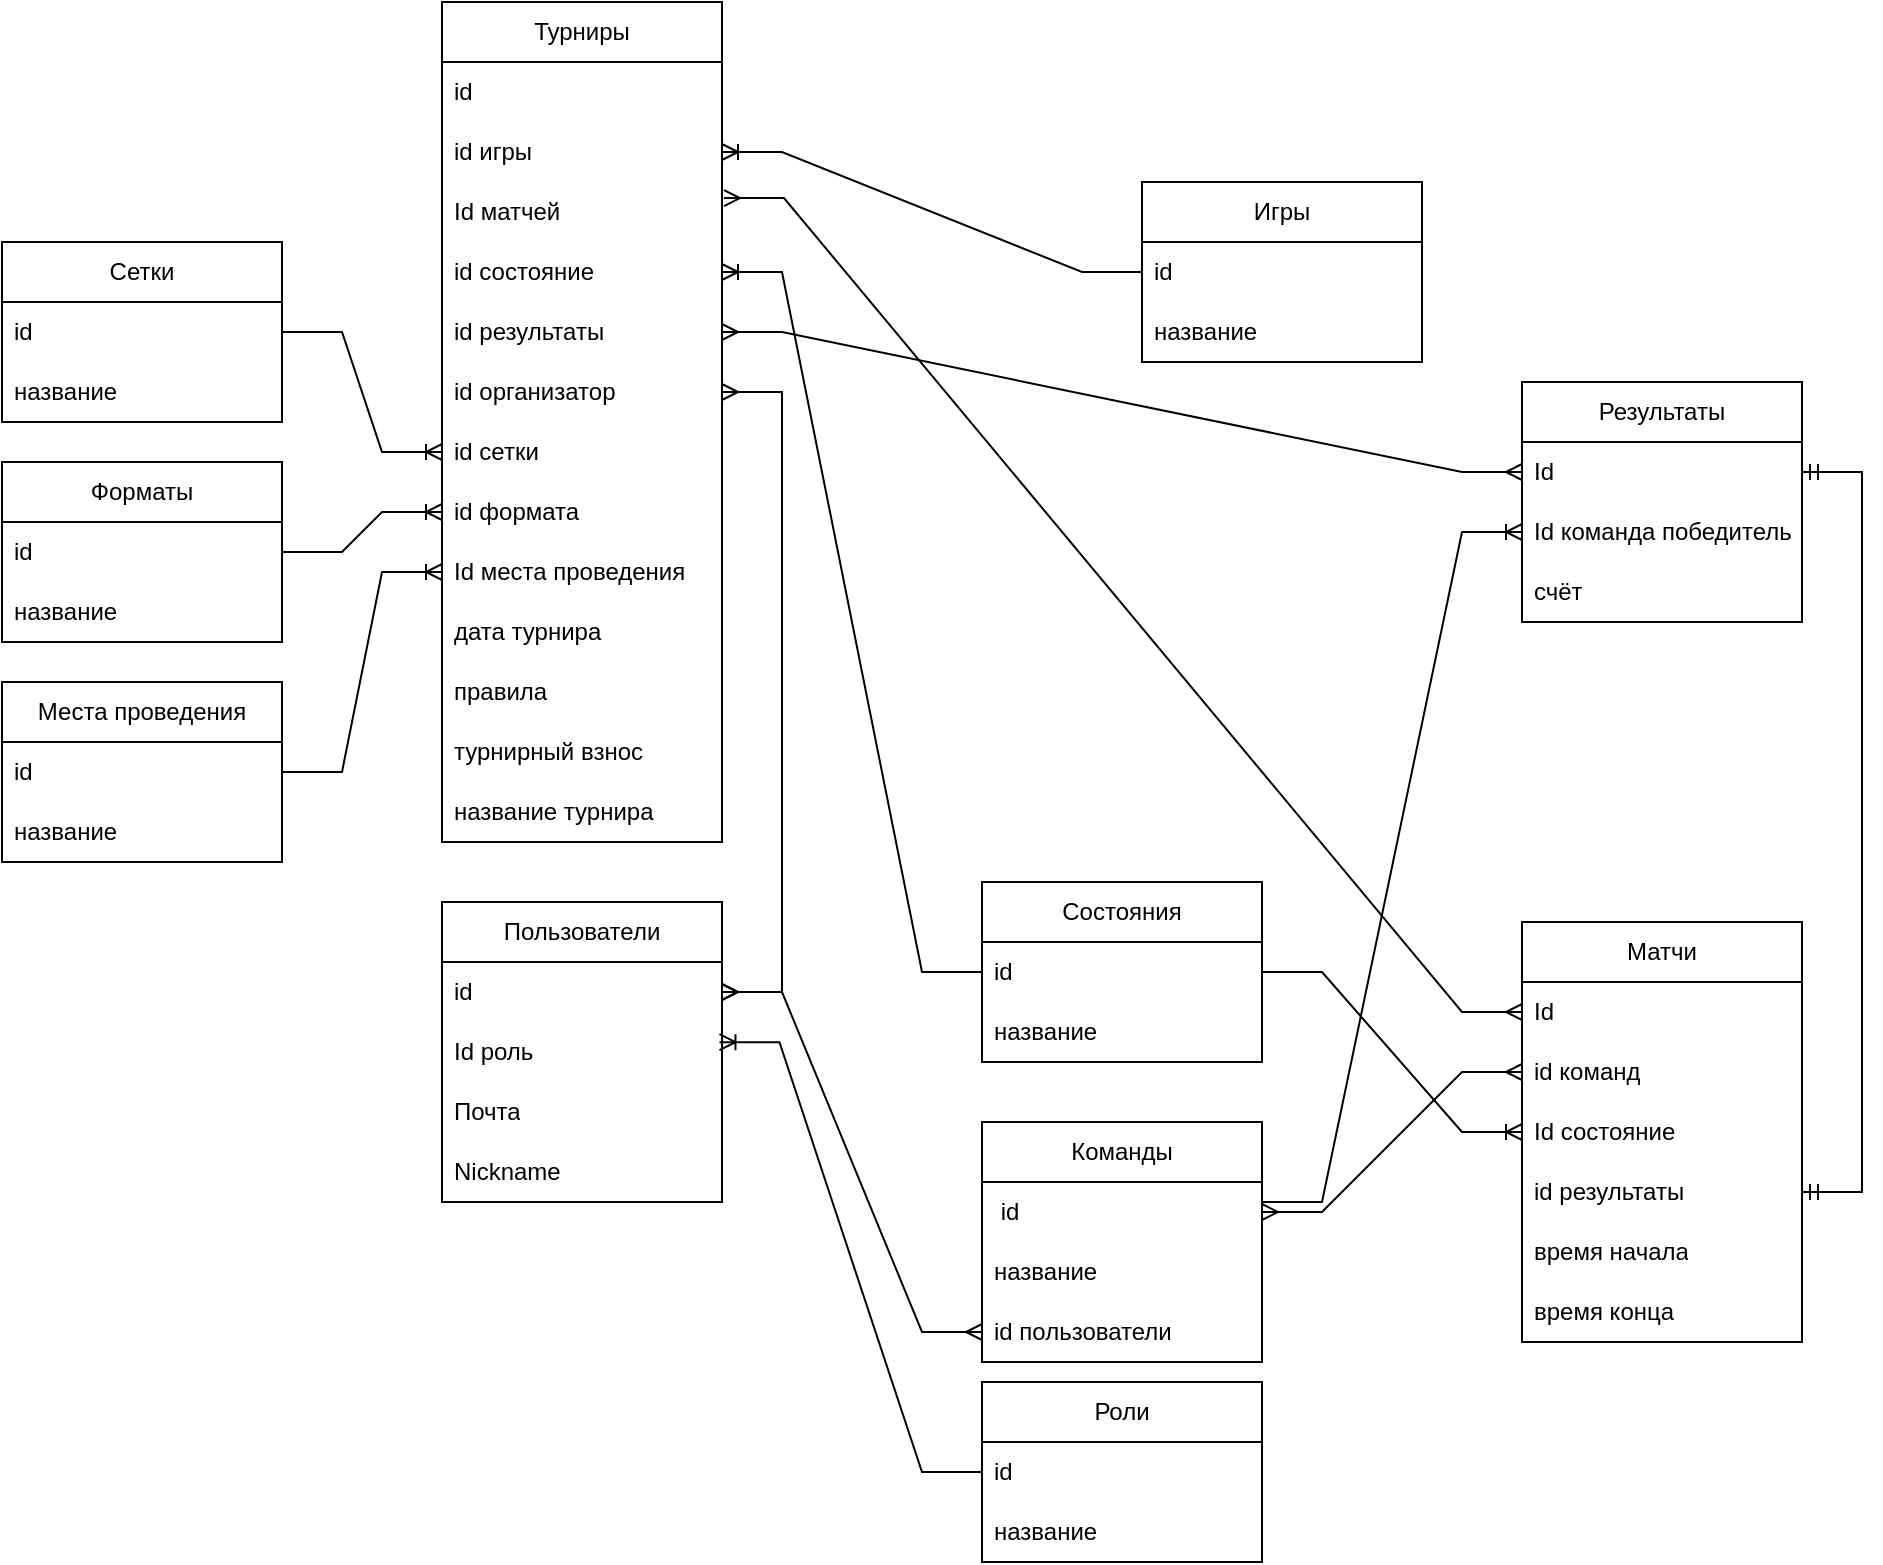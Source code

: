<mxfile version="24.2.5" type="github">
  <diagram name="Страница — 1" id="v7ZtCFrKDvdxAF3M1OyC">
    <mxGraphModel dx="2261" dy="1907" grid="1" gridSize="10" guides="1" tooltips="1" connect="1" arrows="1" fold="1" page="1" pageScale="1" pageWidth="827" pageHeight="1169" math="0" shadow="0">
      <root>
        <mxCell id="0" />
        <mxCell id="1" parent="0" />
        <mxCell id="OLDcQR_b7lq4X7Irolwi-84" value="Пользователи" style="swimlane;fontStyle=0;childLayout=stackLayout;horizontal=1;startSize=30;horizontalStack=0;resizeParent=1;resizeParentMax=0;resizeLast=0;collapsible=1;marginBottom=0;whiteSpace=wrap;html=1;" parent="1" vertex="1">
          <mxGeometry x="40" y="400" width="140" height="150" as="geometry" />
        </mxCell>
        <mxCell id="OLDcQR_b7lq4X7Irolwi-95" value="id" style="text;strokeColor=none;fillColor=none;align=left;verticalAlign=middle;spacingLeft=4;spacingRight=4;overflow=hidden;points=[[0,0.5],[1,0.5]];portConstraint=eastwest;rotatable=0;whiteSpace=wrap;html=1;" parent="OLDcQR_b7lq4X7Irolwi-84" vertex="1">
          <mxGeometry y="30" width="140" height="30" as="geometry" />
        </mxCell>
        <mxCell id="OLDcQR_b7lq4X7Irolwi-100" value="Id роль" style="text;strokeColor=none;fillColor=none;align=left;verticalAlign=middle;spacingLeft=4;spacingRight=4;overflow=hidden;points=[[0,0.5],[1,0.5]];portConstraint=eastwest;rotatable=0;whiteSpace=wrap;html=1;" parent="OLDcQR_b7lq4X7Irolwi-84" vertex="1">
          <mxGeometry y="60" width="140" height="30" as="geometry" />
        </mxCell>
        <mxCell id="OLDcQR_b7lq4X7Irolwi-87" value="Почта" style="text;strokeColor=none;fillColor=none;align=left;verticalAlign=middle;spacingLeft=4;spacingRight=4;overflow=hidden;points=[[0,0.5],[1,0.5]];portConstraint=eastwest;rotatable=0;whiteSpace=wrap;html=1;" parent="OLDcQR_b7lq4X7Irolwi-84" vertex="1">
          <mxGeometry y="90" width="140" height="30" as="geometry" />
        </mxCell>
        <mxCell id="OLDcQR_b7lq4X7Irolwi-86" value="Nickname" style="text;strokeColor=none;fillColor=none;align=left;verticalAlign=middle;spacingLeft=4;spacingRight=4;overflow=hidden;points=[[0,0.5],[1,0.5]];portConstraint=eastwest;rotatable=0;whiteSpace=wrap;html=1;" parent="OLDcQR_b7lq4X7Irolwi-84" vertex="1">
          <mxGeometry y="120" width="140" height="30" as="geometry" />
        </mxCell>
        <mxCell id="OLDcQR_b7lq4X7Irolwi-88" value="Команды" style="swimlane;fontStyle=0;childLayout=stackLayout;horizontal=1;startSize=30;horizontalStack=0;resizeParent=1;resizeParentMax=0;resizeLast=0;collapsible=1;marginBottom=0;whiteSpace=wrap;html=1;" parent="1" vertex="1">
          <mxGeometry x="310" y="510" width="140" height="120" as="geometry" />
        </mxCell>
        <mxCell id="OLDcQR_b7lq4X7Irolwi-89" value="&amp;nbsp;id" style="text;strokeColor=none;fillColor=none;align=left;verticalAlign=middle;spacingLeft=4;spacingRight=4;overflow=hidden;points=[[0,0.5],[1,0.5]];portConstraint=eastwest;rotatable=0;whiteSpace=wrap;html=1;" parent="OLDcQR_b7lq4X7Irolwi-88" vertex="1">
          <mxGeometry y="30" width="140" height="30" as="geometry" />
        </mxCell>
        <mxCell id="OLDcQR_b7lq4X7Irolwi-90" value="название" style="text;strokeColor=none;fillColor=none;align=left;verticalAlign=middle;spacingLeft=4;spacingRight=4;overflow=hidden;points=[[0,0.5],[1,0.5]];portConstraint=eastwest;rotatable=0;whiteSpace=wrap;html=1;" parent="OLDcQR_b7lq4X7Irolwi-88" vertex="1">
          <mxGeometry y="60" width="140" height="30" as="geometry" />
        </mxCell>
        <mxCell id="OLDcQR_b7lq4X7Irolwi-159" value="id пользователи" style="text;strokeColor=none;fillColor=none;align=left;verticalAlign=middle;spacingLeft=4;spacingRight=4;overflow=hidden;points=[[0,0.5],[1,0.5]];portConstraint=eastwest;rotatable=0;whiteSpace=wrap;html=1;" parent="OLDcQR_b7lq4X7Irolwi-88" vertex="1">
          <mxGeometry y="90" width="140" height="30" as="geometry" />
        </mxCell>
        <mxCell id="OLDcQR_b7lq4X7Irolwi-96" value="Роли" style="swimlane;fontStyle=0;childLayout=stackLayout;horizontal=1;startSize=30;horizontalStack=0;resizeParent=1;resizeParentMax=0;resizeLast=0;collapsible=1;marginBottom=0;whiteSpace=wrap;html=1;" parent="1" vertex="1">
          <mxGeometry x="310" y="640" width="140" height="90" as="geometry" />
        </mxCell>
        <mxCell id="OLDcQR_b7lq4X7Irolwi-97" value="id" style="text;strokeColor=none;fillColor=none;align=left;verticalAlign=middle;spacingLeft=4;spacingRight=4;overflow=hidden;points=[[0,0.5],[1,0.5]];portConstraint=eastwest;rotatable=0;whiteSpace=wrap;html=1;" parent="OLDcQR_b7lq4X7Irolwi-96" vertex="1">
          <mxGeometry y="30" width="140" height="30" as="geometry" />
        </mxCell>
        <mxCell id="OLDcQR_b7lq4X7Irolwi-98" value="название" style="text;strokeColor=none;fillColor=none;align=left;verticalAlign=middle;spacingLeft=4;spacingRight=4;overflow=hidden;points=[[0,0.5],[1,0.5]];portConstraint=eastwest;rotatable=0;whiteSpace=wrap;html=1;" parent="OLDcQR_b7lq4X7Irolwi-96" vertex="1">
          <mxGeometry y="60" width="140" height="30" as="geometry" />
        </mxCell>
        <mxCell id="OLDcQR_b7lq4X7Irolwi-102" value="" style="edgeStyle=entityRelationEdgeStyle;fontSize=12;html=1;endArrow=ERoneToMany;rounded=0;entryX=0.991;entryY=0.336;entryDx=0;entryDy=0;entryPerimeter=0;exitX=0;exitY=0.5;exitDx=0;exitDy=0;" parent="1" source="OLDcQR_b7lq4X7Irolwi-97" target="OLDcQR_b7lq4X7Irolwi-100" edge="1">
          <mxGeometry width="100" height="100" relative="1" as="geometry">
            <mxPoint x="350" y="700" as="sourcePoint" />
            <mxPoint x="450" y="600" as="targetPoint" />
          </mxGeometry>
        </mxCell>
        <mxCell id="OLDcQR_b7lq4X7Irolwi-103" value="Матчи" style="swimlane;fontStyle=0;childLayout=stackLayout;horizontal=1;startSize=30;horizontalStack=0;resizeParent=1;resizeParentMax=0;resizeLast=0;collapsible=1;marginBottom=0;whiteSpace=wrap;html=1;" parent="1" vertex="1">
          <mxGeometry x="580" y="410" width="140" height="210" as="geometry" />
        </mxCell>
        <mxCell id="OLDcQR_b7lq4X7Irolwi-107" value="Id" style="text;strokeColor=none;fillColor=none;align=left;verticalAlign=middle;spacingLeft=4;spacingRight=4;overflow=hidden;points=[[0,0.5],[1,0.5]];portConstraint=eastwest;rotatable=0;whiteSpace=wrap;html=1;" parent="OLDcQR_b7lq4X7Irolwi-103" vertex="1">
          <mxGeometry y="30" width="140" height="30" as="geometry" />
        </mxCell>
        <mxCell id="OLDcQR_b7lq4X7Irolwi-104" value="id команд" style="text;strokeColor=none;fillColor=none;align=left;verticalAlign=middle;spacingLeft=4;spacingRight=4;overflow=hidden;points=[[0,0.5],[1,0.5]];portConstraint=eastwest;rotatable=0;whiteSpace=wrap;html=1;" parent="OLDcQR_b7lq4X7Irolwi-103" vertex="1">
          <mxGeometry y="60" width="140" height="30" as="geometry" />
        </mxCell>
        <mxCell id="OLDcQR_b7lq4X7Irolwi-108" value="Id состояние" style="text;strokeColor=none;fillColor=none;align=left;verticalAlign=middle;spacingLeft=4;spacingRight=4;overflow=hidden;points=[[0,0.5],[1,0.5]];portConstraint=eastwest;rotatable=0;whiteSpace=wrap;html=1;" parent="OLDcQR_b7lq4X7Irolwi-103" vertex="1">
          <mxGeometry y="90" width="140" height="30" as="geometry" />
        </mxCell>
        <mxCell id="OLDcQR_b7lq4X7Irolwi-129" value="id результаты" style="text;strokeColor=none;fillColor=none;align=left;verticalAlign=middle;spacingLeft=4;spacingRight=4;overflow=hidden;points=[[0,0.5],[1,0.5]];portConstraint=eastwest;rotatable=0;whiteSpace=wrap;html=1;" parent="OLDcQR_b7lq4X7Irolwi-103" vertex="1">
          <mxGeometry y="120" width="140" height="30" as="geometry" />
        </mxCell>
        <mxCell id="OLDcQR_b7lq4X7Irolwi-116" value="время начала" style="text;strokeColor=none;fillColor=none;align=left;verticalAlign=middle;spacingLeft=4;spacingRight=4;overflow=hidden;points=[[0,0.5],[1,0.5]];portConstraint=eastwest;rotatable=0;whiteSpace=wrap;html=1;" parent="OLDcQR_b7lq4X7Irolwi-103" vertex="1">
          <mxGeometry y="150" width="140" height="30" as="geometry" />
        </mxCell>
        <mxCell id="OLDcQR_b7lq4X7Irolwi-145" value="время конца" style="text;strokeColor=none;fillColor=none;align=left;verticalAlign=middle;spacingLeft=4;spacingRight=4;overflow=hidden;points=[[0,0.5],[1,0.5]];portConstraint=eastwest;rotatable=0;whiteSpace=wrap;html=1;" parent="OLDcQR_b7lq4X7Irolwi-103" vertex="1">
          <mxGeometry y="180" width="140" height="30" as="geometry" />
        </mxCell>
        <mxCell id="OLDcQR_b7lq4X7Irolwi-109" value="Состояния" style="swimlane;fontStyle=0;childLayout=stackLayout;horizontal=1;startSize=30;horizontalStack=0;resizeParent=1;resizeParentMax=0;resizeLast=0;collapsible=1;marginBottom=0;whiteSpace=wrap;html=1;" parent="1" vertex="1">
          <mxGeometry x="310" y="390" width="140" height="90" as="geometry" />
        </mxCell>
        <mxCell id="OLDcQR_b7lq4X7Irolwi-110" value="id" style="text;strokeColor=none;fillColor=none;align=left;verticalAlign=middle;spacingLeft=4;spacingRight=4;overflow=hidden;points=[[0,0.5],[1,0.5]];portConstraint=eastwest;rotatable=0;whiteSpace=wrap;html=1;" parent="OLDcQR_b7lq4X7Irolwi-109" vertex="1">
          <mxGeometry y="30" width="140" height="30" as="geometry" />
        </mxCell>
        <mxCell id="OLDcQR_b7lq4X7Irolwi-111" value="название" style="text;strokeColor=none;fillColor=none;align=left;verticalAlign=middle;spacingLeft=4;spacingRight=4;overflow=hidden;points=[[0,0.5],[1,0.5]];portConstraint=eastwest;rotatable=0;whiteSpace=wrap;html=1;" parent="OLDcQR_b7lq4X7Irolwi-109" vertex="1">
          <mxGeometry y="60" width="140" height="30" as="geometry" />
        </mxCell>
        <mxCell id="OLDcQR_b7lq4X7Irolwi-119" value="" style="edgeStyle=entityRelationEdgeStyle;fontSize=12;html=1;endArrow=ERoneToMany;rounded=0;entryX=0;entryY=0.5;entryDx=0;entryDy=0;exitX=1;exitY=0.5;exitDx=0;exitDy=0;" parent="1" source="OLDcQR_b7lq4X7Irolwi-110" target="OLDcQR_b7lq4X7Irolwi-108" edge="1">
          <mxGeometry width="100" height="100" relative="1" as="geometry">
            <mxPoint x="550" y="730" as="sourcePoint" />
            <mxPoint x="650" y="630" as="targetPoint" />
          </mxGeometry>
        </mxCell>
        <mxCell id="OLDcQR_b7lq4X7Irolwi-120" value="" style="edgeStyle=entityRelationEdgeStyle;fontSize=12;html=1;endArrow=ERmany;startArrow=ERmany;rounded=0;exitX=0;exitY=0.5;exitDx=0;exitDy=0;entryX=1;entryY=0.5;entryDx=0;entryDy=0;" parent="1" source="OLDcQR_b7lq4X7Irolwi-104" target="OLDcQR_b7lq4X7Irolwi-89" edge="1">
          <mxGeometry width="100" height="100" relative="1" as="geometry">
            <mxPoint x="330" y="570" as="sourcePoint" />
            <mxPoint x="430" y="470" as="targetPoint" />
          </mxGeometry>
        </mxCell>
        <mxCell id="OLDcQR_b7lq4X7Irolwi-121" value="Турниры" style="swimlane;fontStyle=0;childLayout=stackLayout;horizontal=1;startSize=30;horizontalStack=0;resizeParent=1;resizeParentMax=0;resizeLast=0;collapsible=1;marginBottom=0;whiteSpace=wrap;html=1;" parent="1" vertex="1">
          <mxGeometry x="40" y="-50" width="140" height="420" as="geometry" />
        </mxCell>
        <mxCell id="OLDcQR_b7lq4X7Irolwi-122" value="id" style="text;strokeColor=none;fillColor=none;align=left;verticalAlign=middle;spacingLeft=4;spacingRight=4;overflow=hidden;points=[[0,0.5],[1,0.5]];portConstraint=eastwest;rotatable=0;whiteSpace=wrap;html=1;" parent="OLDcQR_b7lq4X7Irolwi-121" vertex="1">
          <mxGeometry y="30" width="140" height="30" as="geometry" />
        </mxCell>
        <mxCell id="OLDcQR_b7lq4X7Irolwi-153" value="id игры" style="text;strokeColor=none;fillColor=none;align=left;verticalAlign=middle;spacingLeft=4;spacingRight=4;overflow=hidden;points=[[0,0.5],[1,0.5]];portConstraint=eastwest;rotatable=0;whiteSpace=wrap;html=1;" parent="OLDcQR_b7lq4X7Irolwi-121" vertex="1">
          <mxGeometry y="60" width="140" height="30" as="geometry" />
        </mxCell>
        <mxCell id="OLDcQR_b7lq4X7Irolwi-124" value="Id матчей&amp;nbsp;" style="text;strokeColor=none;fillColor=none;align=left;verticalAlign=middle;spacingLeft=4;spacingRight=4;overflow=hidden;points=[[0,0.5],[1,0.5]];portConstraint=eastwest;rotatable=0;whiteSpace=wrap;html=1;" parent="OLDcQR_b7lq4X7Irolwi-121" vertex="1">
          <mxGeometry y="90" width="140" height="30" as="geometry" />
        </mxCell>
        <mxCell id="OLDcQR_b7lq4X7Irolwi-127" value="id состояние" style="text;strokeColor=none;fillColor=none;align=left;verticalAlign=middle;spacingLeft=4;spacingRight=4;overflow=hidden;points=[[0,0.5],[1,0.5]];portConstraint=eastwest;rotatable=0;whiteSpace=wrap;html=1;" parent="OLDcQR_b7lq4X7Irolwi-121" vertex="1">
          <mxGeometry y="120" width="140" height="30" as="geometry" />
        </mxCell>
        <mxCell id="OLDcQR_b7lq4X7Irolwi-130" value="id результаты" style="text;strokeColor=none;fillColor=none;align=left;verticalAlign=middle;spacingLeft=4;spacingRight=4;overflow=hidden;points=[[0,0.5],[1,0.5]];portConstraint=eastwest;rotatable=0;whiteSpace=wrap;html=1;" parent="OLDcQR_b7lq4X7Irolwi-121" vertex="1">
          <mxGeometry y="150" width="140" height="30" as="geometry" />
        </mxCell>
        <mxCell id="OLDcQR_b7lq4X7Irolwi-131" value="id организатор" style="text;strokeColor=none;fillColor=none;align=left;verticalAlign=middle;spacingLeft=4;spacingRight=4;overflow=hidden;points=[[0,0.5],[1,0.5]];portConstraint=eastwest;rotatable=0;whiteSpace=wrap;html=1;" parent="OLDcQR_b7lq4X7Irolwi-121" vertex="1">
          <mxGeometry y="180" width="140" height="30" as="geometry" />
        </mxCell>
        <mxCell id="Oki5u9hgrPnF9s3zYKUd-3" value="id сетки" style="text;strokeColor=none;fillColor=none;align=left;verticalAlign=middle;spacingLeft=4;spacingRight=4;overflow=hidden;points=[[0,0.5],[1,0.5]];portConstraint=eastwest;rotatable=0;whiteSpace=wrap;html=1;" parent="OLDcQR_b7lq4X7Irolwi-121" vertex="1">
          <mxGeometry y="210" width="140" height="30" as="geometry" />
        </mxCell>
        <mxCell id="Oki5u9hgrPnF9s3zYKUd-10" value="id формата" style="text;strokeColor=none;fillColor=none;align=left;verticalAlign=middle;spacingLeft=4;spacingRight=4;overflow=hidden;points=[[0,0.5],[1,0.5]];portConstraint=eastwest;rotatable=0;whiteSpace=wrap;html=1;" parent="OLDcQR_b7lq4X7Irolwi-121" vertex="1">
          <mxGeometry y="240" width="140" height="30" as="geometry" />
        </mxCell>
        <mxCell id="Oki5u9hgrPnF9s3zYKUd-17" value="Id места проведения" style="text;strokeColor=none;fillColor=none;align=left;verticalAlign=middle;spacingLeft=4;spacingRight=4;overflow=hidden;points=[[0,0.5],[1,0.5]];portConstraint=eastwest;rotatable=0;whiteSpace=wrap;html=1;" parent="OLDcQR_b7lq4X7Irolwi-121" vertex="1">
          <mxGeometry y="270" width="140" height="30" as="geometry" />
        </mxCell>
        <mxCell id="Oki5u9hgrPnF9s3zYKUd-1" value="дата турнира" style="text;strokeColor=none;fillColor=none;align=left;verticalAlign=middle;spacingLeft=4;spacingRight=4;overflow=hidden;points=[[0,0.5],[1,0.5]];portConstraint=eastwest;rotatable=0;whiteSpace=wrap;html=1;" parent="OLDcQR_b7lq4X7Irolwi-121" vertex="1">
          <mxGeometry y="300" width="140" height="30" as="geometry" />
        </mxCell>
        <mxCell id="ecnWiNsn4602Qg1DCMp3-1" value="правила" style="text;strokeColor=none;fillColor=none;align=left;verticalAlign=middle;spacingLeft=4;spacingRight=4;overflow=hidden;points=[[0,0.5],[1,0.5]];portConstraint=eastwest;rotatable=0;whiteSpace=wrap;html=1;" parent="OLDcQR_b7lq4X7Irolwi-121" vertex="1">
          <mxGeometry y="330" width="140" height="30" as="geometry" />
        </mxCell>
        <mxCell id="Oki5u9hgrPnF9s3zYKUd-2" value="турнирный взнос" style="text;strokeColor=none;fillColor=none;align=left;verticalAlign=middle;spacingLeft=4;spacingRight=4;overflow=hidden;points=[[0,0.5],[1,0.5]];portConstraint=eastwest;rotatable=0;whiteSpace=wrap;html=1;" parent="OLDcQR_b7lq4X7Irolwi-121" vertex="1">
          <mxGeometry y="360" width="140" height="30" as="geometry" />
        </mxCell>
        <mxCell id="OLDcQR_b7lq4X7Irolwi-125" value="название турнира" style="text;strokeColor=none;fillColor=none;align=left;verticalAlign=middle;spacingLeft=4;spacingRight=4;overflow=hidden;points=[[0,0.5],[1,0.5]];portConstraint=eastwest;rotatable=0;whiteSpace=wrap;html=1;" parent="OLDcQR_b7lq4X7Irolwi-121" vertex="1">
          <mxGeometry y="390" width="140" height="30" as="geometry" />
        </mxCell>
        <mxCell id="OLDcQR_b7lq4X7Irolwi-133" value="" style="edgeStyle=entityRelationEdgeStyle;fontSize=12;html=1;endArrow=ERmany;startArrow=ERmany;rounded=0;exitX=1.007;exitY=0.267;exitDx=0;exitDy=0;exitPerimeter=0;entryX=0;entryY=0.5;entryDx=0;entryDy=0;" parent="1" source="OLDcQR_b7lq4X7Irolwi-124" target="OLDcQR_b7lq4X7Irolwi-107" edge="1">
          <mxGeometry width="100" height="100" relative="1" as="geometry">
            <mxPoint x="40" y="750" as="sourcePoint" />
            <mxPoint x="140" y="650" as="targetPoint" />
            <Array as="points">
              <mxPoint x="90" y="770" />
            </Array>
          </mxGeometry>
        </mxCell>
        <mxCell id="OLDcQR_b7lq4X7Irolwi-136" value="" style="edgeStyle=entityRelationEdgeStyle;fontSize=12;html=1;endArrow=ERmany;startArrow=ERmany;rounded=0;exitX=1;exitY=0.5;exitDx=0;exitDy=0;entryX=1;entryY=0.5;entryDx=0;entryDy=0;" parent="1" source="OLDcQR_b7lq4X7Irolwi-131" target="OLDcQR_b7lq4X7Irolwi-95" edge="1">
          <mxGeometry width="100" height="100" relative="1" as="geometry">
            <mxPoint x="260" y="200" as="sourcePoint" />
            <mxPoint x="360" y="100" as="targetPoint" />
          </mxGeometry>
        </mxCell>
        <mxCell id="OLDcQR_b7lq4X7Irolwi-137" value="" style="edgeStyle=entityRelationEdgeStyle;fontSize=12;html=1;endArrow=ERoneToMany;rounded=0;entryX=1;entryY=0.5;entryDx=0;entryDy=0;exitX=0;exitY=0.5;exitDx=0;exitDy=0;" parent="1" source="OLDcQR_b7lq4X7Irolwi-110" target="OLDcQR_b7lq4X7Irolwi-127" edge="1">
          <mxGeometry width="100" height="100" relative="1" as="geometry">
            <mxPoint x="410" y="205" as="sourcePoint" />
            <mxPoint x="340" y="320" as="targetPoint" />
          </mxGeometry>
        </mxCell>
        <mxCell id="OLDcQR_b7lq4X7Irolwi-138" value="Результаты" style="swimlane;fontStyle=0;childLayout=stackLayout;horizontal=1;startSize=30;horizontalStack=0;resizeParent=1;resizeParentMax=0;resizeLast=0;collapsible=1;marginBottom=0;whiteSpace=wrap;html=1;" parent="1" vertex="1">
          <mxGeometry x="580" y="140" width="140" height="120" as="geometry" />
        </mxCell>
        <mxCell id="OLDcQR_b7lq4X7Irolwi-139" value="Id" style="text;strokeColor=none;fillColor=none;align=left;verticalAlign=middle;spacingLeft=4;spacingRight=4;overflow=hidden;points=[[0,0.5],[1,0.5]];portConstraint=eastwest;rotatable=0;whiteSpace=wrap;html=1;" parent="OLDcQR_b7lq4X7Irolwi-138" vertex="1">
          <mxGeometry y="30" width="140" height="30" as="geometry" />
        </mxCell>
        <mxCell id="OLDcQR_b7lq4X7Irolwi-141" value="Id команда победитель" style="text;strokeColor=none;fillColor=none;align=left;verticalAlign=middle;spacingLeft=4;spacingRight=4;overflow=hidden;points=[[0,0.5],[1,0.5]];portConstraint=eastwest;rotatable=0;whiteSpace=wrap;html=1;" parent="OLDcQR_b7lq4X7Irolwi-138" vertex="1">
          <mxGeometry y="60" width="140" height="30" as="geometry" />
        </mxCell>
        <mxCell id="OLDcQR_b7lq4X7Irolwi-140" value="счёт" style="text;strokeColor=none;fillColor=none;align=left;verticalAlign=middle;spacingLeft=4;spacingRight=4;overflow=hidden;points=[[0,0.5],[1,0.5]];portConstraint=eastwest;rotatable=0;whiteSpace=wrap;html=1;" parent="OLDcQR_b7lq4X7Irolwi-138" vertex="1">
          <mxGeometry y="90" width="140" height="30" as="geometry" />
        </mxCell>
        <mxCell id="OLDcQR_b7lq4X7Irolwi-146" value="" style="edgeStyle=entityRelationEdgeStyle;fontSize=12;html=1;endArrow=ERoneToMany;rounded=0;entryX=0;entryY=0.5;entryDx=0;entryDy=0;" parent="1" target="OLDcQR_b7lq4X7Irolwi-141" edge="1">
          <mxGeometry width="100" height="100" relative="1" as="geometry">
            <mxPoint x="450" y="550" as="sourcePoint" />
            <mxPoint x="450" y="340" as="targetPoint" />
          </mxGeometry>
        </mxCell>
        <mxCell id="OLDcQR_b7lq4X7Irolwi-149" value="Игры" style="swimlane;fontStyle=0;childLayout=stackLayout;horizontal=1;startSize=30;horizontalStack=0;resizeParent=1;resizeParentMax=0;resizeLast=0;collapsible=1;marginBottom=0;whiteSpace=wrap;html=1;" parent="1" vertex="1">
          <mxGeometry x="390" y="40" width="140" height="90" as="geometry" />
        </mxCell>
        <mxCell id="OLDcQR_b7lq4X7Irolwi-150" value="id" style="text;strokeColor=none;fillColor=none;align=left;verticalAlign=middle;spacingLeft=4;spacingRight=4;overflow=hidden;points=[[0,0.5],[1,0.5]];portConstraint=eastwest;rotatable=0;whiteSpace=wrap;html=1;" parent="OLDcQR_b7lq4X7Irolwi-149" vertex="1">
          <mxGeometry y="30" width="140" height="30" as="geometry" />
        </mxCell>
        <mxCell id="OLDcQR_b7lq4X7Irolwi-151" value="название" style="text;strokeColor=none;fillColor=none;align=left;verticalAlign=middle;spacingLeft=4;spacingRight=4;overflow=hidden;points=[[0,0.5],[1,0.5]];portConstraint=eastwest;rotatable=0;whiteSpace=wrap;html=1;" parent="OLDcQR_b7lq4X7Irolwi-149" vertex="1">
          <mxGeometry y="60" width="140" height="30" as="geometry" />
        </mxCell>
        <mxCell id="OLDcQR_b7lq4X7Irolwi-154" value="" style="edgeStyle=entityRelationEdgeStyle;fontSize=12;html=1;endArrow=ERoneToMany;rounded=0;entryX=1;entryY=0.5;entryDx=0;entryDy=0;exitX=0;exitY=0.5;exitDx=0;exitDy=0;" parent="1" source="OLDcQR_b7lq4X7Irolwi-150" target="OLDcQR_b7lq4X7Irolwi-153" edge="1">
          <mxGeometry width="100" height="100" relative="1" as="geometry">
            <mxPoint x="230" y="200" as="sourcePoint" />
            <mxPoint x="440" y="290" as="targetPoint" />
          </mxGeometry>
        </mxCell>
        <mxCell id="OLDcQR_b7lq4X7Irolwi-158" value="" style="edgeStyle=entityRelationEdgeStyle;fontSize=12;html=1;endArrow=ERmandOne;startArrow=ERmandOne;rounded=0;exitX=1;exitY=0.5;exitDx=0;exitDy=0;entryX=1;entryY=0.5;entryDx=0;entryDy=0;" parent="1" source="OLDcQR_b7lq4X7Irolwi-129" target="OLDcQR_b7lq4X7Irolwi-139" edge="1">
          <mxGeometry width="100" height="100" relative="1" as="geometry">
            <mxPoint x="820" y="640" as="sourcePoint" />
            <mxPoint x="920" y="540" as="targetPoint" />
          </mxGeometry>
        </mxCell>
        <mxCell id="OLDcQR_b7lq4X7Irolwi-160" value="" style="edgeStyle=entityRelationEdgeStyle;fontSize=12;html=1;endArrow=ERmany;startArrow=ERmany;rounded=0;entryX=0;entryY=0.5;entryDx=0;entryDy=0;exitX=1;exitY=0.5;exitDx=0;exitDy=0;" parent="1" source="OLDcQR_b7lq4X7Irolwi-95" target="OLDcQR_b7lq4X7Irolwi-159" edge="1">
          <mxGeometry width="100" height="100" relative="1" as="geometry">
            <mxPoint x="120" y="720" as="sourcePoint" />
            <mxPoint x="220" y="620" as="targetPoint" />
            <Array as="points">
              <mxPoint x="-170" y="840" />
            </Array>
          </mxGeometry>
        </mxCell>
        <mxCell id="OLDcQR_b7lq4X7Irolwi-162" value="" style="edgeStyle=entityRelationEdgeStyle;fontSize=12;html=1;endArrow=ERmany;startArrow=ERmany;rounded=0;entryX=0;entryY=0.5;entryDx=0;entryDy=0;exitX=1;exitY=0.5;exitDx=0;exitDy=0;" parent="1" source="OLDcQR_b7lq4X7Irolwi-130" target="OLDcQR_b7lq4X7Irolwi-139" edge="1">
          <mxGeometry width="100" height="100" relative="1" as="geometry">
            <mxPoint x="280" y="213" as="sourcePoint" />
            <mxPoint x="682" y="130" as="targetPoint" />
            <Array as="points">
              <mxPoint x="302" y="225" />
            </Array>
          </mxGeometry>
        </mxCell>
        <mxCell id="Oki5u9hgrPnF9s3zYKUd-5" value="Сетки" style="swimlane;fontStyle=0;childLayout=stackLayout;horizontal=1;startSize=30;horizontalStack=0;resizeParent=1;resizeParentMax=0;resizeLast=0;collapsible=1;marginBottom=0;whiteSpace=wrap;html=1;" parent="1" vertex="1">
          <mxGeometry x="-180" y="70" width="140" height="90" as="geometry" />
        </mxCell>
        <mxCell id="Oki5u9hgrPnF9s3zYKUd-6" value="id" style="text;strokeColor=none;fillColor=none;align=left;verticalAlign=middle;spacingLeft=4;spacingRight=4;overflow=hidden;points=[[0,0.5],[1,0.5]];portConstraint=eastwest;rotatable=0;whiteSpace=wrap;html=1;" parent="Oki5u9hgrPnF9s3zYKUd-5" vertex="1">
          <mxGeometry y="30" width="140" height="30" as="geometry" />
        </mxCell>
        <mxCell id="Oki5u9hgrPnF9s3zYKUd-7" value="название" style="text;strokeColor=none;fillColor=none;align=left;verticalAlign=middle;spacingLeft=4;spacingRight=4;overflow=hidden;points=[[0,0.5],[1,0.5]];portConstraint=eastwest;rotatable=0;whiteSpace=wrap;html=1;" parent="Oki5u9hgrPnF9s3zYKUd-5" vertex="1">
          <mxGeometry y="60" width="140" height="30" as="geometry" />
        </mxCell>
        <mxCell id="Oki5u9hgrPnF9s3zYKUd-9" value="" style="edgeStyle=entityRelationEdgeStyle;fontSize=12;html=1;endArrow=ERoneToMany;rounded=0;entryX=0;entryY=0.5;entryDx=0;entryDy=0;exitX=1;exitY=0.5;exitDx=0;exitDy=0;" parent="1" source="Oki5u9hgrPnF9s3zYKUd-6" target="Oki5u9hgrPnF9s3zYKUd-3" edge="1">
          <mxGeometry width="100" height="100" relative="1" as="geometry">
            <mxPoint x="-105.66" y="320" as="sourcePoint" />
            <mxPoint x="40.0" y="256.11" as="targetPoint" />
          </mxGeometry>
        </mxCell>
        <mxCell id="Oki5u9hgrPnF9s3zYKUd-11" value="Форматы" style="swimlane;fontStyle=0;childLayout=stackLayout;horizontal=1;startSize=30;horizontalStack=0;resizeParent=1;resizeParentMax=0;resizeLast=0;collapsible=1;marginBottom=0;whiteSpace=wrap;html=1;" parent="1" vertex="1">
          <mxGeometry x="-180" y="180" width="140" height="90" as="geometry" />
        </mxCell>
        <mxCell id="Oki5u9hgrPnF9s3zYKUd-12" value="id" style="text;strokeColor=none;fillColor=none;align=left;verticalAlign=middle;spacingLeft=4;spacingRight=4;overflow=hidden;points=[[0,0.5],[1,0.5]];portConstraint=eastwest;rotatable=0;whiteSpace=wrap;html=1;" parent="Oki5u9hgrPnF9s3zYKUd-11" vertex="1">
          <mxGeometry y="30" width="140" height="30" as="geometry" />
        </mxCell>
        <mxCell id="Oki5u9hgrPnF9s3zYKUd-13" value="название" style="text;strokeColor=none;fillColor=none;align=left;verticalAlign=middle;spacingLeft=4;spacingRight=4;overflow=hidden;points=[[0,0.5],[1,0.5]];portConstraint=eastwest;rotatable=0;whiteSpace=wrap;html=1;" parent="Oki5u9hgrPnF9s3zYKUd-11" vertex="1">
          <mxGeometry y="60" width="140" height="30" as="geometry" />
        </mxCell>
        <mxCell id="Oki5u9hgrPnF9s3zYKUd-15" value="" style="edgeStyle=entityRelationEdgeStyle;fontSize=12;html=1;endArrow=ERoneToMany;rounded=0;entryX=0;entryY=0.5;entryDx=0;entryDy=0;exitX=1;exitY=0.5;exitDx=0;exitDy=0;" parent="1" source="Oki5u9hgrPnF9s3zYKUd-12" target="Oki5u9hgrPnF9s3zYKUd-10" edge="1">
          <mxGeometry width="100" height="100" relative="1" as="geometry">
            <mxPoint x="-170" y="450" as="sourcePoint" />
            <mxPoint x="-70" y="350" as="targetPoint" />
          </mxGeometry>
        </mxCell>
        <mxCell id="Oki5u9hgrPnF9s3zYKUd-18" value="Места проведения" style="swimlane;fontStyle=0;childLayout=stackLayout;horizontal=1;startSize=30;horizontalStack=0;resizeParent=1;resizeParentMax=0;resizeLast=0;collapsible=1;marginBottom=0;whiteSpace=wrap;html=1;" parent="1" vertex="1">
          <mxGeometry x="-180" y="290" width="140" height="90" as="geometry" />
        </mxCell>
        <mxCell id="Oki5u9hgrPnF9s3zYKUd-19" value="id" style="text;strokeColor=none;fillColor=none;align=left;verticalAlign=middle;spacingLeft=4;spacingRight=4;overflow=hidden;points=[[0,0.5],[1,0.5]];portConstraint=eastwest;rotatable=0;whiteSpace=wrap;html=1;" parent="Oki5u9hgrPnF9s3zYKUd-18" vertex="1">
          <mxGeometry y="30" width="140" height="30" as="geometry" />
        </mxCell>
        <mxCell id="Oki5u9hgrPnF9s3zYKUd-20" value="название" style="text;strokeColor=none;fillColor=none;align=left;verticalAlign=middle;spacingLeft=4;spacingRight=4;overflow=hidden;points=[[0,0.5],[1,0.5]];portConstraint=eastwest;rotatable=0;whiteSpace=wrap;html=1;" parent="Oki5u9hgrPnF9s3zYKUd-18" vertex="1">
          <mxGeometry y="60" width="140" height="30" as="geometry" />
        </mxCell>
        <mxCell id="Oki5u9hgrPnF9s3zYKUd-22" value="" style="edgeStyle=entityRelationEdgeStyle;fontSize=12;html=1;endArrow=ERoneToMany;rounded=0;exitX=1;exitY=0.5;exitDx=0;exitDy=0;entryX=0;entryY=0.5;entryDx=0;entryDy=0;" parent="1" source="Oki5u9hgrPnF9s3zYKUd-19" target="Oki5u9hgrPnF9s3zYKUd-17" edge="1">
          <mxGeometry width="100" height="100" relative="1" as="geometry">
            <mxPoint x="-60" y="390" as="sourcePoint" />
            <mxPoint x="40" y="290" as="targetPoint" />
          </mxGeometry>
        </mxCell>
      </root>
    </mxGraphModel>
  </diagram>
</mxfile>
